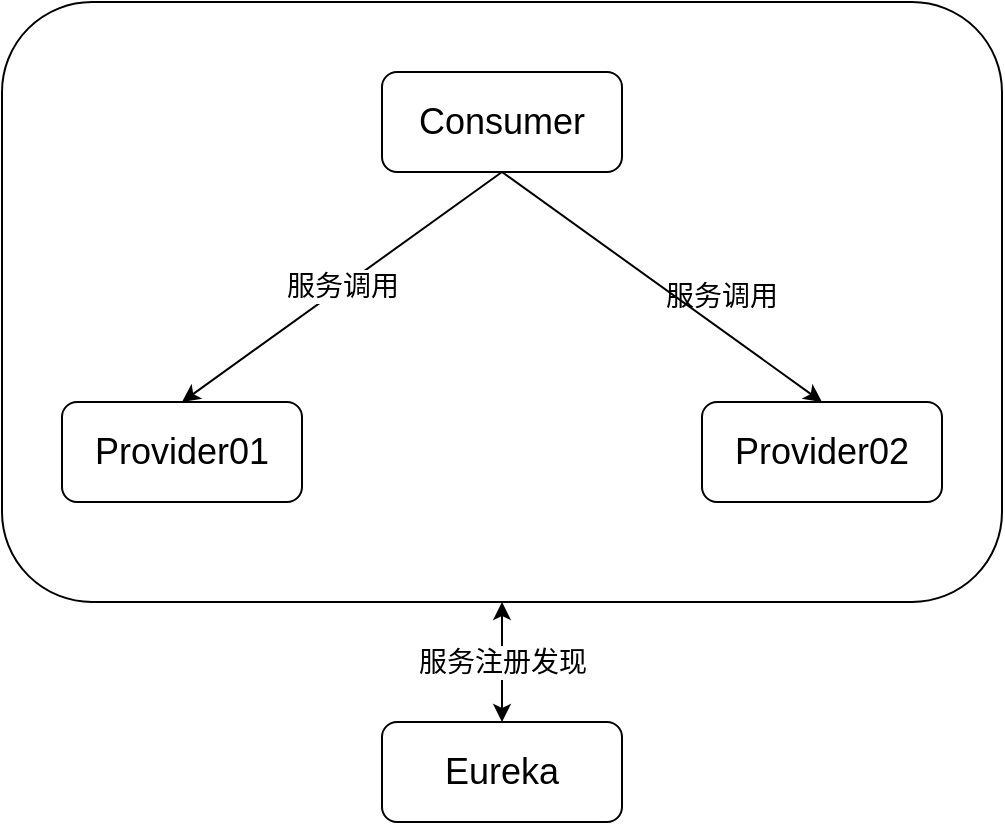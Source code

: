 <mxfile version="11.0.8" type="github"><diagram id="QQixEQAuITGBD9Y3Jlsn" name="Page-1"><mxGraphModel dx="705" dy="641" grid="1" gridSize="10" guides="1" tooltips="1" connect="1" arrows="1" fold="1" page="1" pageScale="1" pageWidth="827" pageHeight="1169" math="0" shadow="0"><root><mxCell id="0"/><mxCell id="1" parent="0"/><mxCell id="Y5-U1cabQnB44R1pre2a-14" value="&lt;font style=&quot;font-size: 14px&quot;&gt;服务注册发现&lt;/font&gt;" style="edgeStyle=none;rounded=0;orthogonalLoop=1;jettySize=auto;html=1;exitX=0.5;exitY=1;exitDx=0;exitDy=0;startArrow=classic;startFill=1;" edge="1" parent="1" source="Y5-U1cabQnB44R1pre2a-13" target="Y5-U1cabQnB44R1pre2a-8"><mxGeometry relative="1" as="geometry"/></mxCell><mxCell id="Y5-U1cabQnB44R1pre2a-13" value="" style="rounded=1;whiteSpace=wrap;html=1;" vertex="1" parent="1"><mxGeometry x="50" y="90" width="500" height="300" as="geometry"/></mxCell><mxCell id="Y5-U1cabQnB44R1pre2a-10" value="&lt;font style=&quot;font-size: 14px&quot;&gt;服务调用&lt;/font&gt;" style="edgeStyle=none;rounded=0;orthogonalLoop=1;jettySize=auto;html=1;exitX=0.5;exitY=1;exitDx=0;exitDy=0;entryX=0.5;entryY=0;entryDx=0;entryDy=0;" edge="1" parent="1" source="Y5-U1cabQnB44R1pre2a-5" target="Y5-U1cabQnB44R1pre2a-7"><mxGeometry relative="1" as="geometry"/></mxCell><mxCell id="Y5-U1cabQnB44R1pre2a-11" style="edgeStyle=none;rounded=0;orthogonalLoop=1;jettySize=auto;html=1;exitX=0.5;exitY=1;exitDx=0;exitDy=0;entryX=0.5;entryY=0;entryDx=0;entryDy=0;" edge="1" parent="1" source="Y5-U1cabQnB44R1pre2a-5" target="Y5-U1cabQnB44R1pre2a-6"><mxGeometry relative="1" as="geometry"/></mxCell><mxCell id="Y5-U1cabQnB44R1pre2a-5" value="&lt;font style=&quot;font-size: 18px&quot;&gt;Consumer&lt;/font&gt;" style="rounded=1;whiteSpace=wrap;html=1;" vertex="1" parent="1"><mxGeometry x="240" y="125" width="120" height="50" as="geometry"/></mxCell><mxCell id="Y5-U1cabQnB44R1pre2a-6" value="&lt;font style=&quot;font-size: 18px&quot;&gt;Provider02&lt;/font&gt;" style="rounded=1;whiteSpace=wrap;html=1;" vertex="1" parent="1"><mxGeometry x="400" y="290" width="120" height="50" as="geometry"/></mxCell><mxCell id="Y5-U1cabQnB44R1pre2a-7" value="&lt;font size=&quot;4&quot;&gt;Provider01&lt;/font&gt;" style="rounded=1;whiteSpace=wrap;html=1;" vertex="1" parent="1"><mxGeometry x="80" y="290" width="120" height="50" as="geometry"/></mxCell><mxCell id="Y5-U1cabQnB44R1pre2a-8" value="&lt;font style=&quot;font-size: 18px&quot;&gt;Eureka&lt;/font&gt;" style="rounded=1;whiteSpace=wrap;html=1;" vertex="1" parent="1"><mxGeometry x="240" y="450" width="120" height="50" as="geometry"/></mxCell><mxCell id="Y5-U1cabQnB44R1pre2a-12" value="&lt;font style=&quot;font-size: 14px&quot;&gt;服务调用&lt;/font&gt;" style="text;html=1;resizable=0;points=[];autosize=1;align=left;verticalAlign=top;spacingTop=-4;" vertex="1" parent="1"><mxGeometry x="380" y="226" width="70" height="20" as="geometry"/></mxCell></root></mxGraphModel></diagram></mxfile>